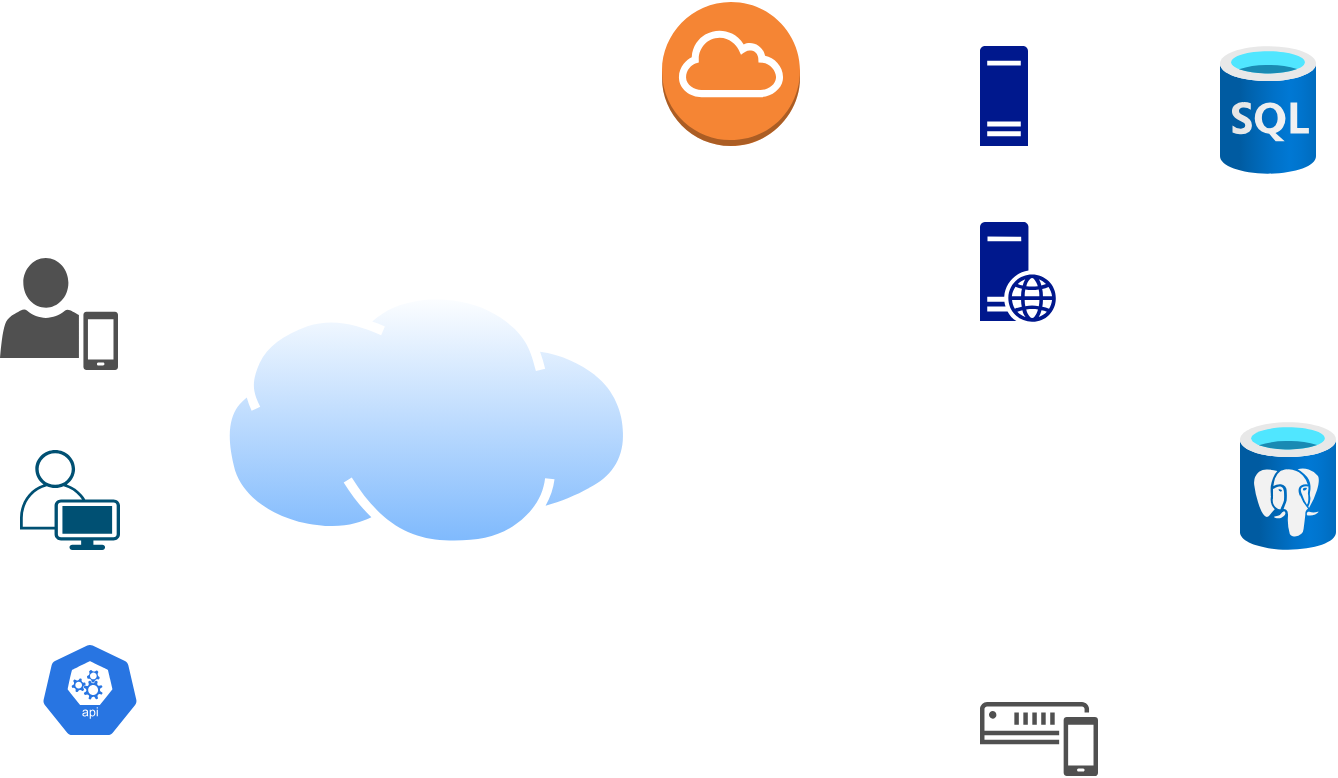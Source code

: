 <mxfile version="20.7.4" type="github"><diagram id="HxFyqe2a0rb6tkf0B28X" name="Página-1"><mxGraphModel dx="1434" dy="796" grid="1" gridSize="10" guides="1" tooltips="1" connect="1" arrows="1" fold="1" page="1" pageScale="1" pageWidth="827" pageHeight="1169" math="0" shadow="0"><root><mxCell id="0"/><mxCell id="1" parent="0"/><mxCell id="WqXwWMDppTKjoo7Zr5w--7" value="" style="aspect=fixed;html=1;points=[];align=center;image;fontSize=12;image=img/lib/azure2/databases/Azure_Database_PostgreSQL_Server.svg;" parent="1" vertex="1"><mxGeometry x="650" y="280" width="48" height="64" as="geometry"/></mxCell><mxCell id="WqXwWMDppTKjoo7Zr5w--8" value="" style="sketch=0;aspect=fixed;pointerEvents=1;shadow=0;dashed=0;html=1;strokeColor=none;labelPosition=center;verticalLabelPosition=bottom;verticalAlign=top;align=center;fillColor=#00188D;shape=mxgraph.mscae.enterprise.web_server" parent="1" vertex="1"><mxGeometry x="520" y="180" width="38" height="50" as="geometry"/></mxCell><mxCell id="WqXwWMDppTKjoo7Zr5w--9" value="" style="sketch=0;aspect=fixed;pointerEvents=1;shadow=0;dashed=0;html=1;strokeColor=none;labelPosition=center;verticalLabelPosition=bottom;verticalAlign=top;align=center;fillColor=#00188D;shape=mxgraph.mscae.enterprise.server_generic" parent="1" vertex="1"><mxGeometry x="520" y="92" width="24" height="50" as="geometry"/></mxCell><mxCell id="WqXwWMDppTKjoo7Zr5w--12" value="" style="aspect=fixed;perimeter=ellipsePerimeter;html=1;align=center;shadow=0;dashed=0;spacingTop=3;image;image=img/lib/active_directory/internet_cloud.svg;" parent="1" vertex="1"><mxGeometry x="140" y="214" width="206.35" height="130" as="geometry"/></mxCell><mxCell id="WqXwWMDppTKjoo7Zr5w--13" value="" style="outlineConnect=0;dashed=0;verticalLabelPosition=bottom;verticalAlign=top;align=center;html=1;shape=mxgraph.aws3.internet_gateway;fillColor=#F58534;gradientColor=none;" parent="1" vertex="1"><mxGeometry x="361" y="70" width="69" height="72" as="geometry"/></mxCell><mxCell id="WqXwWMDppTKjoo7Zr5w--19" value="" style="points=[[0.35,0,0],[0.98,0.51,0],[1,0.71,0],[0.67,1,0],[0,0.795,0],[0,0.65,0]];verticalLabelPosition=bottom;sketch=0;html=1;verticalAlign=top;aspect=fixed;align=center;pointerEvents=1;shape=mxgraph.cisco19.user;fillColor=#005073;strokeColor=none;" parent="1" vertex="1"><mxGeometry x="40" y="294" width="50" height="50" as="geometry"/></mxCell><mxCell id="WqXwWMDppTKjoo7Zr5w--20" value="" style="sketch=0;pointerEvents=1;shadow=0;dashed=0;html=1;strokeColor=none;fillColor=#505050;labelPosition=center;verticalLabelPosition=bottom;verticalAlign=top;outlineConnect=0;align=center;shape=mxgraph.office.users.mobile_user;" parent="1" vertex="1"><mxGeometry x="30" y="198" width="59" height="56" as="geometry"/></mxCell><mxCell id="WqXwWMDppTKjoo7Zr5w--21" value="" style="sketch=0;html=1;dashed=0;whitespace=wrap;fillColor=#2875E2;strokeColor=#ffffff;points=[[0.005,0.63,0],[0.1,0.2,0],[0.9,0.2,0],[0.5,0,0],[0.995,0.63,0],[0.72,0.99,0],[0.5,1,0],[0.28,0.99,0]];verticalLabelPosition=bottom;align=center;verticalAlign=top;shape=mxgraph.kubernetes.icon;prIcon=api" parent="1" vertex="1"><mxGeometry x="50" y="390" width="50" height="48" as="geometry"/></mxCell><mxCell id="WqXwWMDppTKjoo7Zr5w--22" value="" style="sketch=0;pointerEvents=1;shadow=0;dashed=0;html=1;strokeColor=none;fillColor=#505050;labelPosition=center;verticalLabelPosition=bottom;verticalAlign=top;outlineConnect=0;align=center;shape=mxgraph.office.communications.sms_gateway;" parent="1" vertex="1"><mxGeometry x="520" y="420" width="59" height="37" as="geometry"/></mxCell><mxCell id="WqXwWMDppTKjoo7Zr5w--23" value="" style="aspect=fixed;html=1;points=[];align=center;image;fontSize=12;image=img/lib/azure2/databases/SQL_Database.svg;" parent="1" vertex="1"><mxGeometry x="640" y="92" width="48" height="64" as="geometry"/></mxCell></root></mxGraphModel></diagram></mxfile>
